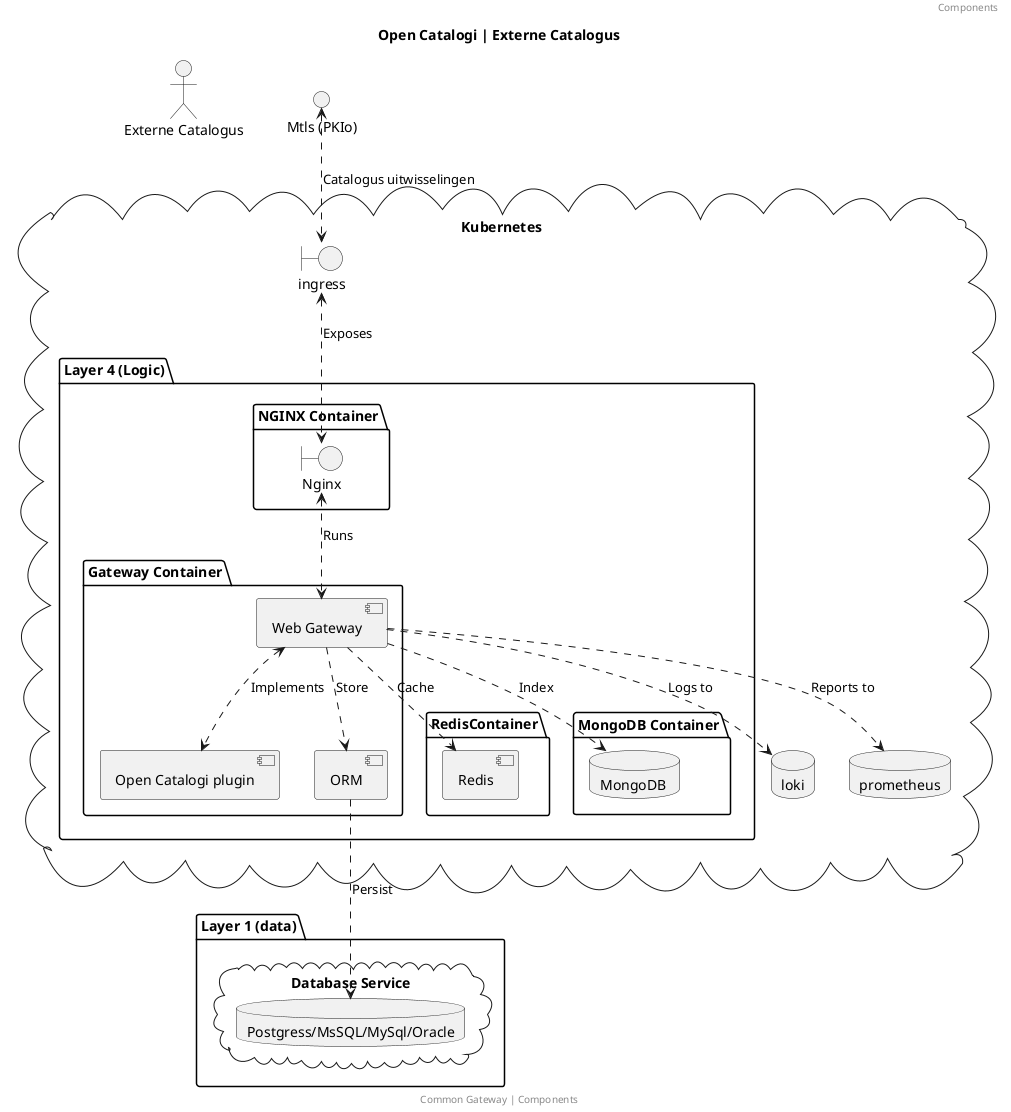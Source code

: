@startuml
title: Open Catalogi | Externe Catalogus
footer: Common Gateway | Components
header: Components

actor "Externe Catalogus" as externalCatalouge
interface "Mtls (PKIo)" as hipp




cloud "Kubernetes"{

boundary "ingress" as ingress
database loki
database prometheus



package "Layer 4 (Logic)" {
package "NGINX Container" {
 boundary "Nginx" as Nginx
}

package "Gateway Container" {
 [Open Catalogi plugin] as Plugins
 [Web Gateway] as Gateway
 [ORM] as ORM
}

package "RedisContainer" {
 [Redis] as Redis
}


package "MongoDB Container" {
 database  "MongoDB " as MognoDB
}
}

}

package "Layer 1 (data)" {
cloud "Database Service"{
 database  "Postgress/MsSQL/MySql/Oracle" as db
}
}

hipp <..> ingress: Catalogus uitwisselingen
ingress <..> Nginx: Exposes
Nginx  <..> Gateway: Runs
Gateway <..> Plugins: Implements
Gateway ..> loki: Logs to
Gateway ..> prometheus: Reports to
Gateway ..> MognoDB: Index
Gateway ..> Redis: Cache
Gateway ..> ORM: Store
ORM  ..> db: Persist
@enduml